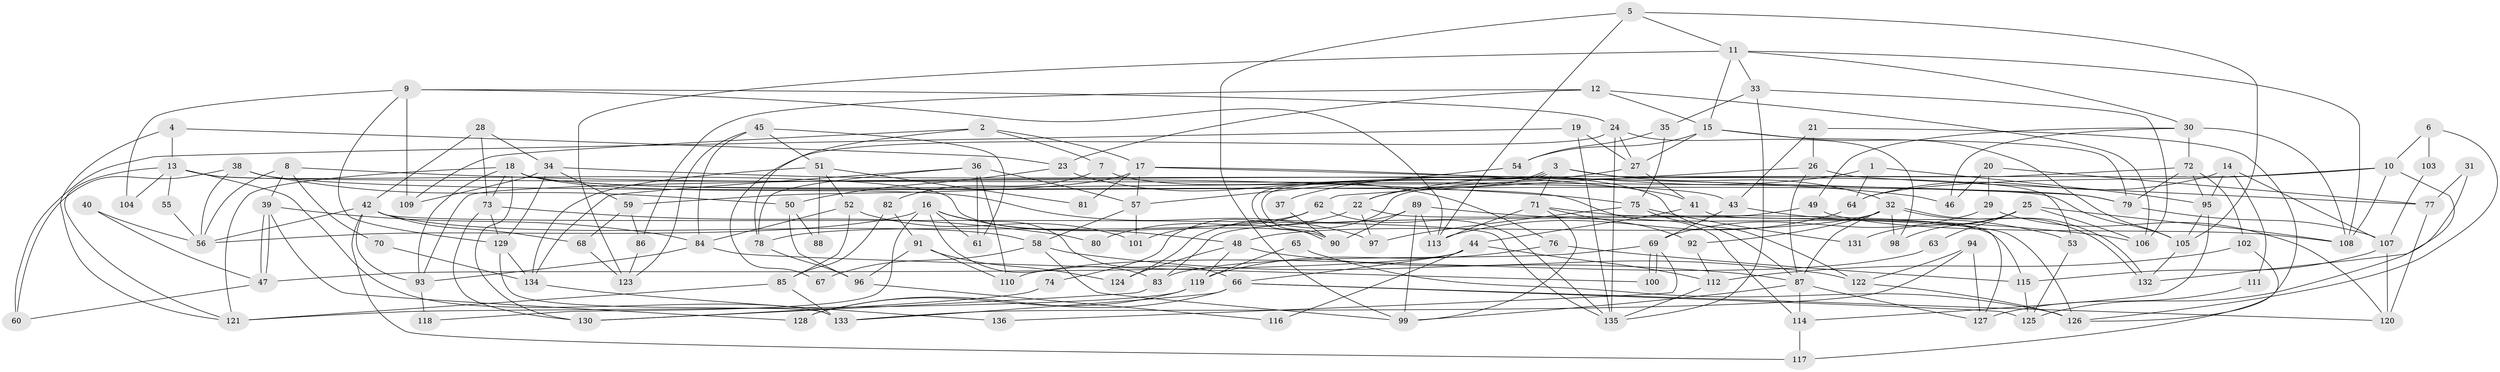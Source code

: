 // Generated by graph-tools (version 1.1) at 2025/36/03/09/25 02:36:02]
// undirected, 136 vertices, 272 edges
graph export_dot {
graph [start="1"]
  node [color=gray90,style=filled];
  1;
  2;
  3;
  4;
  5;
  6;
  7;
  8;
  9;
  10;
  11;
  12;
  13;
  14;
  15;
  16;
  17;
  18;
  19;
  20;
  21;
  22;
  23;
  24;
  25;
  26;
  27;
  28;
  29;
  30;
  31;
  32;
  33;
  34;
  35;
  36;
  37;
  38;
  39;
  40;
  41;
  42;
  43;
  44;
  45;
  46;
  47;
  48;
  49;
  50;
  51;
  52;
  53;
  54;
  55;
  56;
  57;
  58;
  59;
  60;
  61;
  62;
  63;
  64;
  65;
  66;
  67;
  68;
  69;
  70;
  71;
  72;
  73;
  74;
  75;
  76;
  77;
  78;
  79;
  80;
  81;
  82;
  83;
  84;
  85;
  86;
  87;
  88;
  89;
  90;
  91;
  92;
  93;
  94;
  95;
  96;
  97;
  98;
  99;
  100;
  101;
  102;
  103;
  104;
  105;
  106;
  107;
  108;
  109;
  110;
  111;
  112;
  113;
  114;
  115;
  116;
  117;
  118;
  119;
  120;
  121;
  122;
  123;
  124;
  125;
  126;
  127;
  128;
  129;
  130;
  131;
  132;
  133;
  134;
  135;
  136;
  1 -- 22;
  1 -- 95;
  1 -- 64;
  2 -- 78;
  2 -- 17;
  2 -- 7;
  2 -- 109;
  3 -- 71;
  3 -- 90;
  3 -- 90;
  3 -- 22;
  3 -- 32;
  3 -- 53;
  4 -- 13;
  4 -- 23;
  4 -- 121;
  5 -- 11;
  5 -- 99;
  5 -- 105;
  5 -- 113;
  6 -- 10;
  6 -- 126;
  6 -- 103;
  7 -- 82;
  7 -- 122;
  8 -- 75;
  8 -- 39;
  8 -- 56;
  8 -- 70;
  9 -- 113;
  9 -- 24;
  9 -- 104;
  9 -- 109;
  9 -- 129;
  10 -- 64;
  10 -- 125;
  10 -- 93;
  10 -- 108;
  11 -- 30;
  11 -- 15;
  11 -- 33;
  11 -- 108;
  11 -- 123;
  12 -- 86;
  12 -- 15;
  12 -- 23;
  12 -- 106;
  13 -- 105;
  13 -- 121;
  13 -- 55;
  13 -- 90;
  13 -- 104;
  13 -- 133;
  14 -- 95;
  14 -- 64;
  14 -- 107;
  14 -- 111;
  15 -- 79;
  15 -- 27;
  15 -- 54;
  15 -- 105;
  16 -- 56;
  16 -- 48;
  16 -- 61;
  16 -- 66;
  16 -- 83;
  16 -- 118;
  17 -- 79;
  17 -- 41;
  17 -- 57;
  17 -- 59;
  17 -- 81;
  18 -- 73;
  18 -- 97;
  18 -- 43;
  18 -- 93;
  18 -- 114;
  18 -- 121;
  18 -- 130;
  19 -- 60;
  19 -- 135;
  19 -- 27;
  20 -- 46;
  20 -- 29;
  20 -- 77;
  21 -- 126;
  21 -- 26;
  21 -- 43;
  22 -- 115;
  22 -- 80;
  22 -- 97;
  23 -- 76;
  23 -- 50;
  24 -- 98;
  24 -- 27;
  24 -- 67;
  24 -- 135;
  25 -- 106;
  25 -- 108;
  25 -- 63;
  25 -- 98;
  25 -- 131;
  26 -- 62;
  26 -- 87;
  26 -- 77;
  27 -- 41;
  27 -- 37;
  28 -- 42;
  28 -- 73;
  28 -- 34;
  29 -- 120;
  29 -- 69;
  30 -- 108;
  30 -- 49;
  30 -- 46;
  30 -- 72;
  31 -- 132;
  31 -- 77;
  32 -- 132;
  32 -- 132;
  32 -- 48;
  32 -- 87;
  32 -- 92;
  32 -- 98;
  33 -- 106;
  33 -- 35;
  33 -- 135;
  34 -- 109;
  34 -- 46;
  34 -- 59;
  34 -- 129;
  35 -- 54;
  35 -- 75;
  36 -- 57;
  36 -- 61;
  36 -- 78;
  36 -- 110;
  36 -- 134;
  37 -- 90;
  38 -- 79;
  38 -- 56;
  38 -- 50;
  38 -- 60;
  39 -- 47;
  39 -- 47;
  39 -- 84;
  39 -- 128;
  40 -- 47;
  40 -- 56;
  41 -- 127;
  41 -- 44;
  42 -- 135;
  42 -- 93;
  42 -- 56;
  42 -- 58;
  42 -- 68;
  42 -- 117;
  43 -- 53;
  43 -- 69;
  44 -- 66;
  44 -- 112;
  44 -- 47;
  44 -- 116;
  45 -- 51;
  45 -- 123;
  45 -- 61;
  45 -- 84;
  47 -- 60;
  48 -- 119;
  48 -- 122;
  48 -- 124;
  49 -- 83;
  49 -- 108;
  50 -- 88;
  50 -- 96;
  51 -- 134;
  51 -- 52;
  51 -- 81;
  51 -- 88;
  52 -- 85;
  52 -- 84;
  52 -- 101;
  53 -- 125;
  54 -- 57;
  55 -- 56;
  57 -- 58;
  57 -- 101;
  58 -- 99;
  58 -- 67;
  58 -- 87;
  59 -- 68;
  59 -- 86;
  62 -- 135;
  62 -- 101;
  62 -- 78;
  63 -- 110;
  64 -- 113;
  65 -- 126;
  65 -- 119;
  66 -- 133;
  66 -- 120;
  66 -- 125;
  66 -- 128;
  68 -- 123;
  69 -- 100;
  69 -- 100;
  69 -- 83;
  69 -- 136;
  70 -- 134;
  71 -- 113;
  71 -- 92;
  71 -- 99;
  71 -- 126;
  72 -- 95;
  72 -- 74;
  72 -- 79;
  72 -- 102;
  73 -- 130;
  73 -- 129;
  73 -- 80;
  74 -- 130;
  75 -- 87;
  75 -- 97;
  75 -- 131;
  76 -- 115;
  76 -- 119;
  77 -- 120;
  78 -- 96;
  79 -- 107;
  82 -- 85;
  82 -- 91;
  83 -- 130;
  84 -- 93;
  84 -- 100;
  85 -- 121;
  85 -- 133;
  86 -- 123;
  87 -- 99;
  87 -- 114;
  87 -- 127;
  89 -- 99;
  89 -- 90;
  89 -- 106;
  89 -- 113;
  89 -- 124;
  91 -- 124;
  91 -- 96;
  91 -- 110;
  92 -- 112;
  93 -- 118;
  94 -- 122;
  94 -- 133;
  94 -- 127;
  95 -- 105;
  95 -- 114;
  96 -- 116;
  102 -- 117;
  102 -- 112;
  103 -- 107;
  105 -- 132;
  107 -- 120;
  107 -- 115;
  111 -- 127;
  112 -- 135;
  114 -- 117;
  115 -- 125;
  119 -- 121;
  119 -- 128;
  122 -- 126;
  129 -- 133;
  129 -- 134;
  134 -- 136;
}
